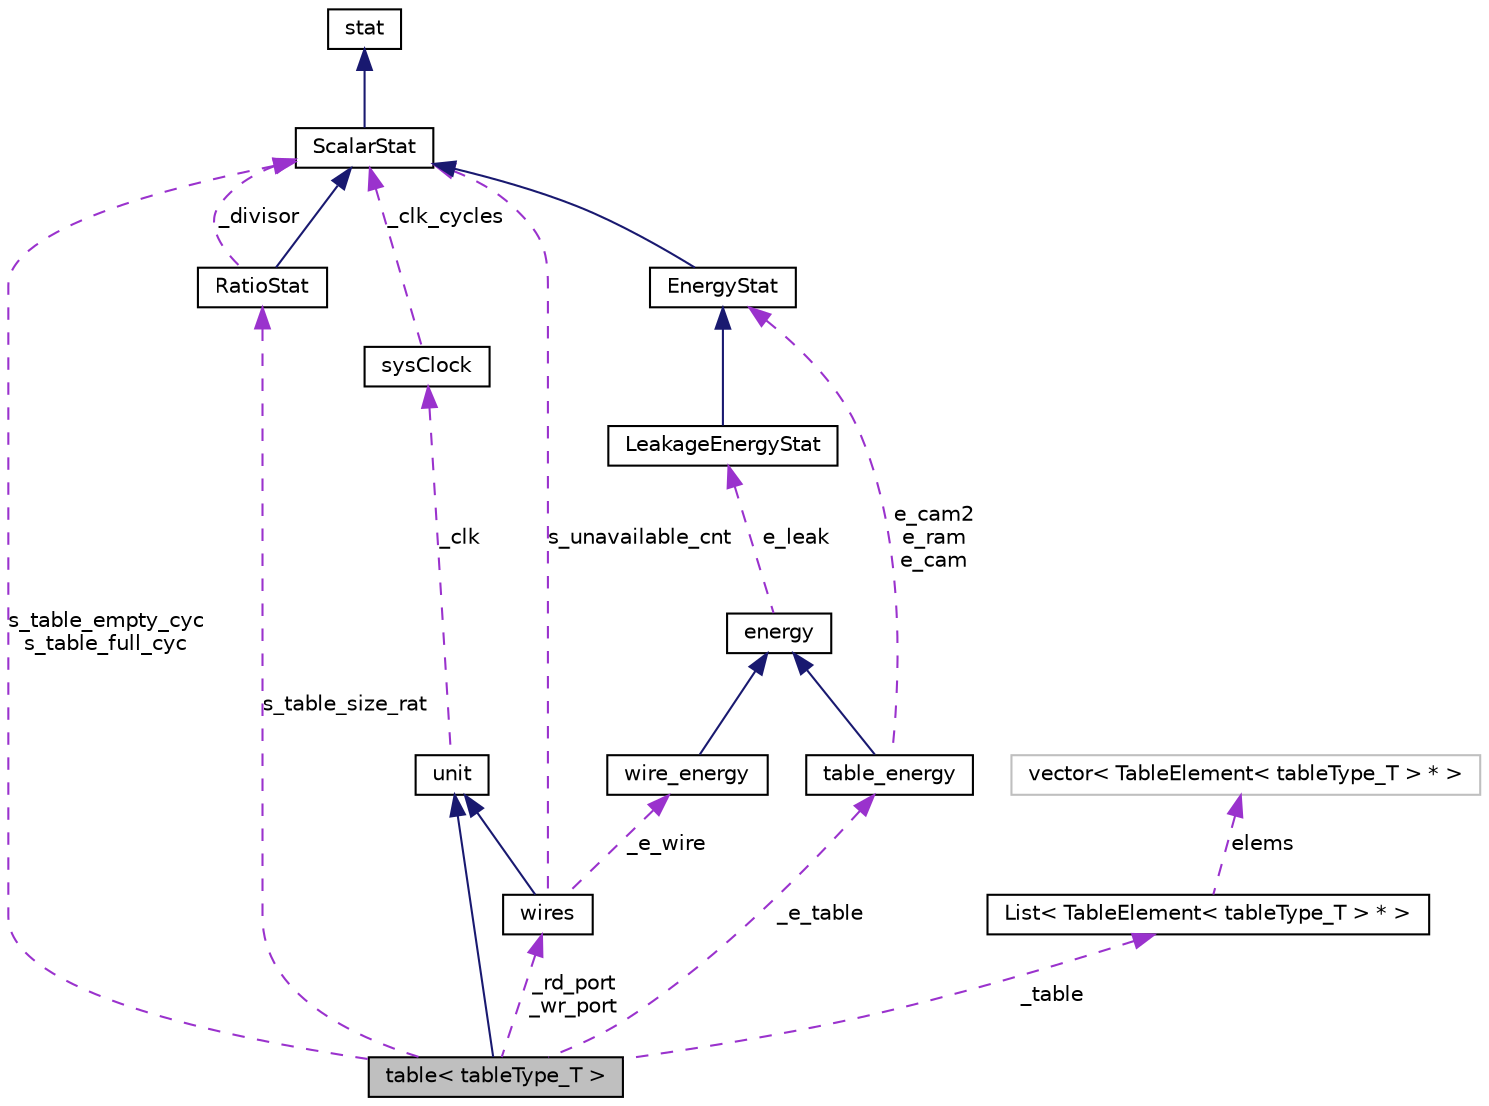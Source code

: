 digraph G
{
  edge [fontname="Helvetica",fontsize="10",labelfontname="Helvetica",labelfontsize="10"];
  node [fontname="Helvetica",fontsize="10",shape=record];
  Node1 [label="table\< tableType_T \>",height=0.2,width=0.4,color="black", fillcolor="grey75", style="filled" fontcolor="black"];
  Node2 -> Node1 [dir=back,color="midnightblue",fontsize="10",style="solid",fontname="Helvetica"];
  Node2 [label="unit",height=0.2,width=0.4,color="black", fillcolor="white", style="filled",URL="$classunit.html"];
  Node3 -> Node2 [dir=back,color="darkorchid3",fontsize="10",style="dashed",label="_clk",fontname="Helvetica"];
  Node3 [label="sysClock",height=0.2,width=0.4,color="black", fillcolor="white", style="filled",URL="$classsysClock.html"];
  Node4 -> Node3 [dir=back,color="darkorchid3",fontsize="10",style="dashed",label="_clk_cycles",fontname="Helvetica"];
  Node4 [label="ScalarStat",height=0.2,width=0.4,color="black", fillcolor="white", style="filled",URL="$classScalarStat.html"];
  Node5 -> Node4 [dir=back,color="midnightblue",fontsize="10",style="solid",fontname="Helvetica"];
  Node5 [label="stat",height=0.2,width=0.4,color="black", fillcolor="white", style="filled",URL="$classstat.html"];
  Node4 -> Node1 [dir=back,color="darkorchid3",fontsize="10",style="dashed",label="s_table_empty_cyc\ns_table_full_cyc",fontname="Helvetica"];
  Node6 -> Node1 [dir=back,color="darkorchid3",fontsize="10",style="dashed",label="_table",fontname="Helvetica"];
  Node6 [label="List\< TableElement\< tableType_T \> * \>",height=0.2,width=0.4,color="black", fillcolor="white", style="filled",URL="$classList.html"];
  Node7 -> Node6 [dir=back,color="darkorchid3",fontsize="10",style="dashed",label="elems",fontname="Helvetica"];
  Node7 [label="vector\< TableElement\< tableType_T \> * \>",height=0.2,width=0.4,color="grey75", fillcolor="white", style="filled"];
  Node8 -> Node1 [dir=back,color="darkorchid3",fontsize="10",style="dashed",label="s_table_size_rat",fontname="Helvetica"];
  Node8 [label="RatioStat",height=0.2,width=0.4,color="black", fillcolor="white", style="filled",URL="$classRatioStat.html"];
  Node4 -> Node8 [dir=back,color="midnightblue",fontsize="10",style="solid",fontname="Helvetica"];
  Node4 -> Node8 [dir=back,color="darkorchid3",fontsize="10",style="dashed",label="_divisor",fontname="Helvetica"];
  Node9 -> Node1 [dir=back,color="darkorchid3",fontsize="10",style="dashed",label="_rd_port\n_wr_port",fontname="Helvetica"];
  Node9 [label="wires",height=0.2,width=0.4,color="black", fillcolor="white", style="filled",URL="$classwires.html"];
  Node2 -> Node9 [dir=back,color="midnightblue",fontsize="10",style="solid",fontname="Helvetica"];
  Node4 -> Node9 [dir=back,color="darkorchid3",fontsize="10",style="dashed",label="s_unavailable_cnt",fontname="Helvetica"];
  Node10 -> Node9 [dir=back,color="darkorchid3",fontsize="10",style="dashed",label="_e_wire",fontname="Helvetica"];
  Node10 [label="wire_energy",height=0.2,width=0.4,color="black", fillcolor="white", style="filled",URL="$classwire__energy.html"];
  Node11 -> Node10 [dir=back,color="midnightblue",fontsize="10",style="solid",fontname="Helvetica"];
  Node11 [label="energy",height=0.2,width=0.4,color="black", fillcolor="white", style="filled",URL="$classenergy.html"];
  Node12 -> Node11 [dir=back,color="darkorchid3",fontsize="10",style="dashed",label="e_leak",fontname="Helvetica"];
  Node12 [label="LeakageEnergyStat",height=0.2,width=0.4,color="black", fillcolor="white", style="filled",URL="$classLeakageEnergyStat.html"];
  Node13 -> Node12 [dir=back,color="midnightblue",fontsize="10",style="solid",fontname="Helvetica"];
  Node13 [label="EnergyStat",height=0.2,width=0.4,color="black", fillcolor="white", style="filled",URL="$classEnergyStat.html"];
  Node4 -> Node13 [dir=back,color="midnightblue",fontsize="10",style="solid",fontname="Helvetica"];
  Node14 -> Node1 [dir=back,color="darkorchid3",fontsize="10",style="dashed",label="_e_table",fontname="Helvetica"];
  Node14 [label="table_energy",height=0.2,width=0.4,color="black", fillcolor="white", style="filled",URL="$classtable__energy.html"];
  Node11 -> Node14 [dir=back,color="midnightblue",fontsize="10",style="solid",fontname="Helvetica"];
  Node13 -> Node14 [dir=back,color="darkorchid3",fontsize="10",style="dashed",label="e_cam2\ne_ram\ne_cam",fontname="Helvetica"];
}
